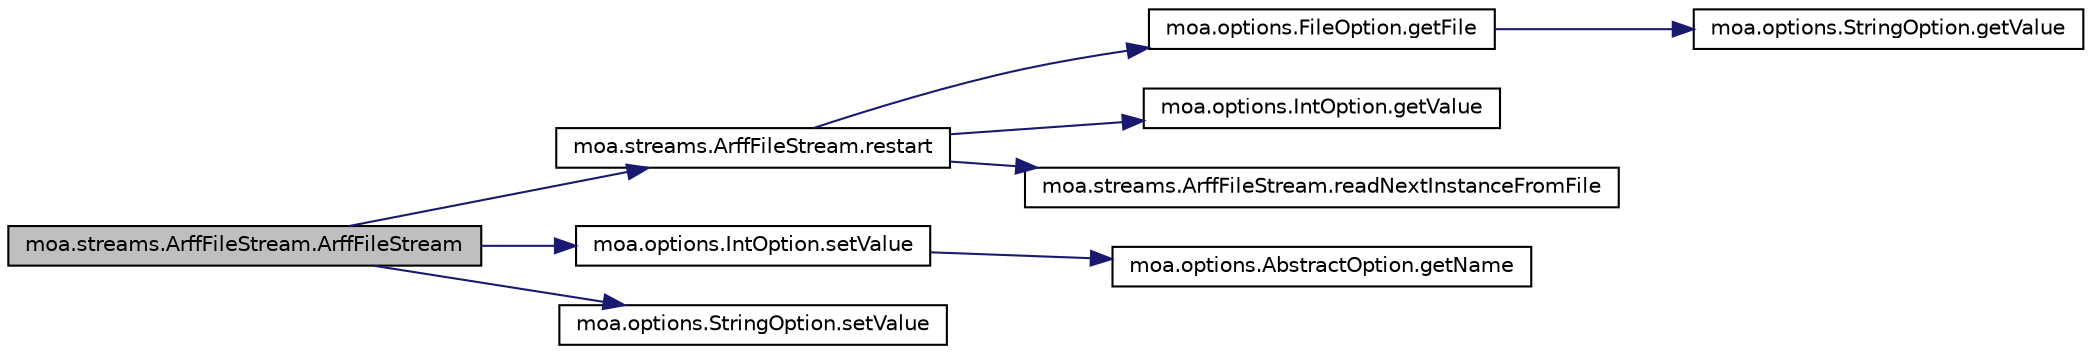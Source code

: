 digraph G
{
  edge [fontname="Helvetica",fontsize="10",labelfontname="Helvetica",labelfontsize="10"];
  node [fontname="Helvetica",fontsize="10",shape=record];
  rankdir=LR;
  Node1 [label="moa.streams.ArffFileStream.ArffFileStream",height=0.2,width=0.4,color="black", fillcolor="grey75", style="filled" fontcolor="black"];
  Node1 -> Node2 [color="midnightblue",fontsize="10",style="solid",fontname="Helvetica"];
  Node2 [label="moa.streams.ArffFileStream.restart",height=0.2,width=0.4,color="black", fillcolor="white", style="filled",URL="$classmoa_1_1streams_1_1ArffFileStream.html#a21cb216bc7d7353e5631e5036ef74a4f",tooltip="Restarts this stream."];
  Node2 -> Node3 [color="midnightblue",fontsize="10",style="solid",fontname="Helvetica"];
  Node3 [label="moa.options.FileOption.getFile",height=0.2,width=0.4,color="black", fillcolor="white", style="filled",URL="$classmoa_1_1options_1_1FileOption.html#a01615786786a168a9e3b8c5d0f50b1e8"];
  Node3 -> Node4 [color="midnightblue",fontsize="10",style="solid",fontname="Helvetica"];
  Node4 [label="moa.options.StringOption.getValue",height=0.2,width=0.4,color="black", fillcolor="white", style="filled",URL="$classmoa_1_1options_1_1StringOption.html#acdafb10f476c4aacf74bf51adb2b4732"];
  Node2 -> Node5 [color="midnightblue",fontsize="10",style="solid",fontname="Helvetica"];
  Node5 [label="moa.options.IntOption.getValue",height=0.2,width=0.4,color="black", fillcolor="white", style="filled",URL="$classmoa_1_1options_1_1IntOption.html#affae8787274b44ab7616d46b8d6c831a"];
  Node2 -> Node6 [color="midnightblue",fontsize="10",style="solid",fontname="Helvetica"];
  Node6 [label="moa.streams.ArffFileStream.readNextInstanceFromFile",height=0.2,width=0.4,color="black", fillcolor="white", style="filled",URL="$classmoa_1_1streams_1_1ArffFileStream.html#a920cbd4ee4d36db7855be786e18c75ed"];
  Node1 -> Node7 [color="midnightblue",fontsize="10",style="solid",fontname="Helvetica"];
  Node7 [label="moa.options.IntOption.setValue",height=0.2,width=0.4,color="black", fillcolor="white", style="filled",URL="$classmoa_1_1options_1_1IntOption.html#a7b2e60195e6ef38bc8626d16303e8f13"];
  Node7 -> Node8 [color="midnightblue",fontsize="10",style="solid",fontname="Helvetica"];
  Node8 [label="moa.options.AbstractOption.getName",height=0.2,width=0.4,color="black", fillcolor="white", style="filled",URL="$classmoa_1_1options_1_1AbstractOption.html#a26d25b88bb5244ed3c2ec142bd28353d",tooltip="Gets the name of this option."];
  Node1 -> Node9 [color="midnightblue",fontsize="10",style="solid",fontname="Helvetica"];
  Node9 [label="moa.options.StringOption.setValue",height=0.2,width=0.4,color="black", fillcolor="white", style="filled",URL="$classmoa_1_1options_1_1StringOption.html#a8e4bb82d57a01d411ce02bdd768116db"];
}
